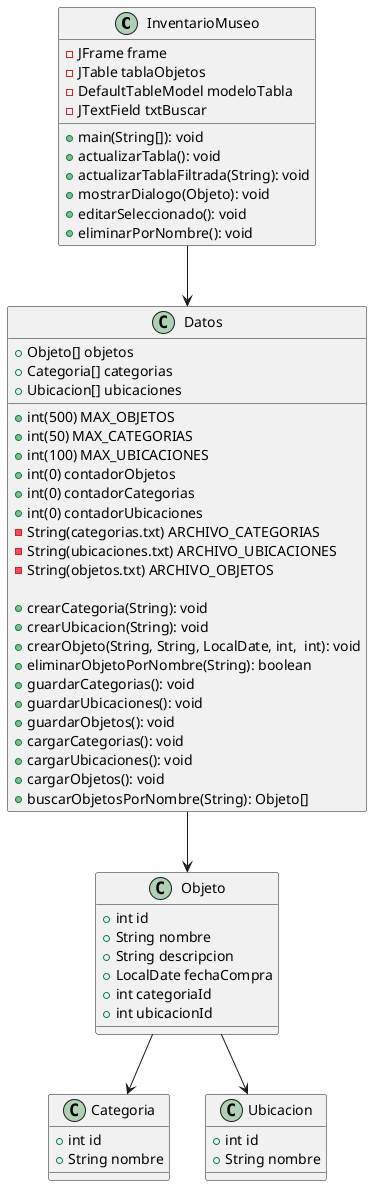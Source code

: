 @startuml diagramaclases
class InventarioMuseo {
  - JFrame frame
  - JTable tablaObjetos
  - DefaultTableModel modeloTabla
  - JTextField txtBuscar

  + main(String[]): void
  + actualizarTabla(): void
  + actualizarTablaFiltrada(String): void
  + mostrarDialogo(Objeto): void
  + editarSeleccionado(): void
  + eliminarPorNombre(): void
}

class Datos {
  + Objeto[] objetos
  + Categoria[] categorias
  + Ubicacion[] ubicaciones
  + int(500) MAX_OBJETOS
  + int(50) MAX_CATEGORIAS
  + int(100) MAX_UBICACIONES
  + int(0) contadorObjetos
  + int(0) contadorCategorias
  + int(0) contadorUbicaciones
  - String(categorias.txt) ARCHIVO_CATEGORIAS
  - String(ubicaciones.txt) ARCHIVO_UBICACIONES
  - String(objetos.txt) ARCHIVO_OBJETOS

  + crearCategoria(String): void
  + crearUbicacion(String): void
  + crearObjeto(String, String, LocalDate, int,  int): void
  + eliminarObjetoPorNombre(String): boolean
  + guardarCategorias(): void
  + guardarUbicaciones(): void
  + guardarObjetos(): void
  + cargarCategorias(): void
  + cargarUbicaciones(): void
  + cargarObjetos(): void
  + buscarObjetosPorNombre(String): Objeto[]
}


class Objeto {
  + int id
  + String nombre
  + String descripcion
  + LocalDate fechaCompra
  + int categoriaId
  + int ubicacionId
}

class Categoria {
  + int id
  + String nombre
}

class Ubicacion {
  + int id
  + String nombre
}

InventarioMuseo --> Datos
Datos --> Objeto
Objeto --> Categoria
Objeto --> Ubicacion
@enduml
